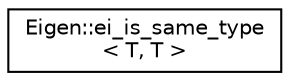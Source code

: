 digraph "Graphical Class Hierarchy"
{
  edge [fontname="Helvetica",fontsize="10",labelfontname="Helvetica",labelfontsize="10"];
  node [fontname="Helvetica",fontsize="10",shape=record];
  rankdir="LR";
  Node1 [label="Eigen::ei_is_same_type\l\< T, T \>",height=0.2,width=0.4,color="black", fillcolor="white", style="filled",URL="$struct_eigen_1_1ei__is__same__type_3_01_t_00_01_t_01_4.html"];
}
